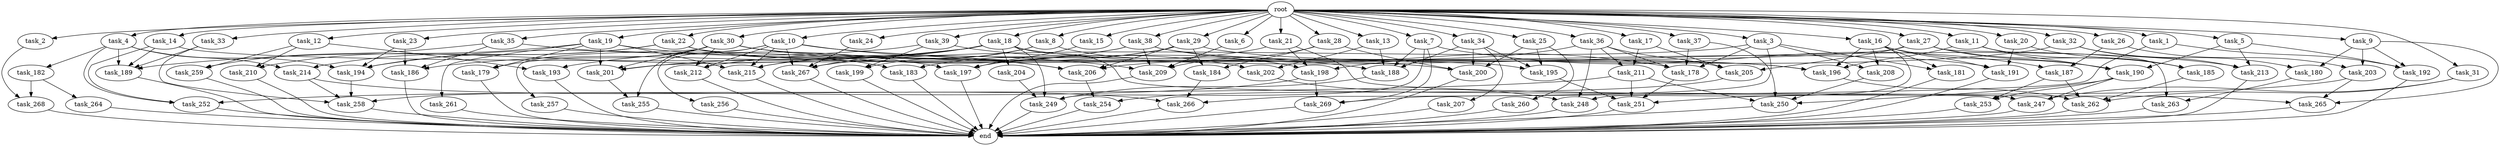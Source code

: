 digraph G {
  root [size="0.000000"];
  task_1 [size="1.024000"];
  task_2 [size="1.024000"];
  task_3 [size="1.024000"];
  task_4 [size="1.024000"];
  task_5 [size="1.024000"];
  task_6 [size="1.024000"];
  task_7 [size="1.024000"];
  task_8 [size="1.024000"];
  task_9 [size="1.024000"];
  task_10 [size="1.024000"];
  task_11 [size="1.024000"];
  task_12 [size="1.024000"];
  task_13 [size="1.024000"];
  task_14 [size="1.024000"];
  task_15 [size="1.024000"];
  task_16 [size="1.024000"];
  task_17 [size="1.024000"];
  task_18 [size="1.024000"];
  task_19 [size="1.024000"];
  task_20 [size="1.024000"];
  task_21 [size="1.024000"];
  task_22 [size="1.024000"];
  task_23 [size="1.024000"];
  task_24 [size="1.024000"];
  task_25 [size="1.024000"];
  task_26 [size="1.024000"];
  task_27 [size="1.024000"];
  task_28 [size="1.024000"];
  task_29 [size="1.024000"];
  task_30 [size="1.024000"];
  task_31 [size="1.024000"];
  task_32 [size="1.024000"];
  task_33 [size="1.024000"];
  task_34 [size="1.024000"];
  task_35 [size="1.024000"];
  task_36 [size="1.024000"];
  task_37 [size="1.024000"];
  task_38 [size="1.024000"];
  task_39 [size="1.024000"];
  task_178 [size="944892805.120000"];
  task_179 [size="214748364.800000"];
  task_180 [size="558345748.480000"];
  task_181 [size="352187318.272000"];
  task_182 [size="858993459.200000"];
  task_183 [size="1279900254.208000"];
  task_184 [size="730144440.320000"];
  task_185 [size="489626271.744000"];
  task_186 [size="1151051235.328000"];
  task_187 [size="627065225.216000"];
  task_188 [size="506806140.928000"];
  task_189 [size="1735166787.584000"];
  task_190 [size="360777252.864000"];
  task_191 [size="670014898.176000"];
  task_192 [size="249108103.168000"];
  task_193 [size="249108103.168000"];
  task_194 [size="2353642078.208000"];
  task_195 [size="867583393.792000"];
  task_196 [size="747324309.504000"];
  task_197 [size="944892805.120000"];
  task_198 [size="1357209665.536000"];
  task_199 [size="1073741824.000000"];
  task_200 [size="1614907703.296000"];
  task_201 [size="670014898.176000"];
  task_202 [size="292057776.128000"];
  task_203 [size="687194767.360000"];
  task_204 [size="420906795.008000"];
  task_205 [size="661424963.584000"];
  task_206 [size="1133871366.144000"];
  task_207 [size="137438953.472000"];
  task_208 [size="352187318.272000"];
  task_209 [size="901943132.160000"];
  task_210 [size="352187318.272000"];
  task_211 [size="627065225.216000"];
  task_212 [size="326417514.496000"];
  task_213 [size="919123001.344000"];
  task_214 [size="1717986918.400000"];
  task_215 [size="1632087572.480000"];
  task_247 [size="532575944.704000"];
  task_248 [size="712964571.136000"];
  task_249 [size="850403524.608000"];
  task_250 [size="1125281431.552000"];
  task_251 [size="876173328.384000"];
  task_252 [size="1494648619.008000"];
  task_253 [size="936302870.528000"];
  task_254 [size="1005022347.264000"];
  task_255 [size="635655159.808000"];
  task_256 [size="214748364.800000"];
  task_257 [size="77309411.328000"];
  task_258 [size="2138893713.408000"];
  task_259 [size="523986010.112000"];
  task_260 [size="309237645.312000"];
  task_261 [size="137438953.472000"];
  task_262 [size="1348619730.944000"];
  task_263 [size="343597383.680000"];
  task_264 [size="858993459.200000"];
  task_265 [size="695784701.952000"];
  task_266 [size="1236950581.248000"];
  task_267 [size="807453851.648000"];
  task_268 [size="1073741824.000000"];
  task_269 [size="807453851.648000"];
  end [size="0.000000"];

  root -> task_1 [size="1.000000"];
  root -> task_2 [size="1.000000"];
  root -> task_3 [size="1.000000"];
  root -> task_4 [size="1.000000"];
  root -> task_5 [size="1.000000"];
  root -> task_6 [size="1.000000"];
  root -> task_7 [size="1.000000"];
  root -> task_8 [size="1.000000"];
  root -> task_9 [size="1.000000"];
  root -> task_10 [size="1.000000"];
  root -> task_11 [size="1.000000"];
  root -> task_12 [size="1.000000"];
  root -> task_13 [size="1.000000"];
  root -> task_14 [size="1.000000"];
  root -> task_15 [size="1.000000"];
  root -> task_16 [size="1.000000"];
  root -> task_17 [size="1.000000"];
  root -> task_18 [size="1.000000"];
  root -> task_19 [size="1.000000"];
  root -> task_20 [size="1.000000"];
  root -> task_21 [size="1.000000"];
  root -> task_22 [size="1.000000"];
  root -> task_23 [size="1.000000"];
  root -> task_24 [size="1.000000"];
  root -> task_25 [size="1.000000"];
  root -> task_26 [size="1.000000"];
  root -> task_27 [size="1.000000"];
  root -> task_28 [size="1.000000"];
  root -> task_29 [size="1.000000"];
  root -> task_30 [size="1.000000"];
  root -> task_31 [size="1.000000"];
  root -> task_32 [size="1.000000"];
  root -> task_33 [size="1.000000"];
  root -> task_34 [size="1.000000"];
  root -> task_35 [size="1.000000"];
  root -> task_36 [size="1.000000"];
  root -> task_37 [size="1.000000"];
  root -> task_38 [size="1.000000"];
  root -> task_39 [size="1.000000"];
  task_1 -> task_192 [size="33554432.000000"];
  task_1 -> task_269 [size="33554432.000000"];
  task_2 -> task_268 [size="209715200.000000"];
  task_3 -> task_178 [size="134217728.000000"];
  task_3 -> task_181 [size="134217728.000000"];
  task_3 -> task_208 [size="134217728.000000"];
  task_3 -> task_266 [size="134217728.000000"];
  task_3 -> task_267 [size="134217728.000000"];
  task_4 -> task_182 [size="838860800.000000"];
  task_4 -> task_189 [size="838860800.000000"];
  task_4 -> task_194 [size="838860800.000000"];
  task_4 -> task_214 [size="838860800.000000"];
  task_4 -> task_252 [size="838860800.000000"];
  task_5 -> task_190 [size="75497472.000000"];
  task_5 -> task_192 [size="75497472.000000"];
  task_5 -> task_213 [size="75497472.000000"];
  task_6 -> task_209 [size="411041792.000000"];
  task_7 -> task_187 [size="75497472.000000"];
  task_7 -> task_188 [size="75497472.000000"];
  task_7 -> task_249 [size="75497472.000000"];
  task_7 -> task_269 [size="75497472.000000"];
  task_8 -> task_198 [size="838860800.000000"];
  task_8 -> task_199 [size="838860800.000000"];
  task_8 -> task_215 [size="838860800.000000"];
  task_9 -> task_180 [size="134217728.000000"];
  task_9 -> task_192 [size="134217728.000000"];
  task_9 -> task_203 [size="134217728.000000"];
  task_9 -> task_265 [size="134217728.000000"];
  task_10 -> task_188 [size="209715200.000000"];
  task_10 -> task_206 [size="209715200.000000"];
  task_10 -> task_212 [size="209715200.000000"];
  task_10 -> task_215 [size="209715200.000000"];
  task_10 -> task_255 [size="209715200.000000"];
  task_10 -> task_256 [size="209715200.000000"];
  task_10 -> task_267 [size="209715200.000000"];
  task_11 -> task_185 [size="33554432.000000"];
  task_11 -> task_190 [size="33554432.000000"];
  task_11 -> task_196 [size="33554432.000000"];
  task_12 -> task_193 [size="209715200.000000"];
  task_12 -> task_210 [size="209715200.000000"];
  task_12 -> task_259 [size="209715200.000000"];
  task_13 -> task_188 [size="75497472.000000"];
  task_13 -> task_202 [size="75497472.000000"];
  task_14 -> task_189 [size="411041792.000000"];
  task_14 -> task_195 [size="411041792.000000"];
  task_14 -> task_252 [size="411041792.000000"];
  task_15 -> task_197 [size="209715200.000000"];
  task_16 -> task_181 [size="209715200.000000"];
  task_16 -> task_190 [size="209715200.000000"];
  task_16 -> task_191 [size="209715200.000000"];
  task_16 -> task_196 [size="209715200.000000"];
  task_16 -> task_208 [size="209715200.000000"];
  task_16 -> task_248 [size="209715200.000000"];
  task_17 -> task_205 [size="536870912.000000"];
  task_17 -> task_211 [size="536870912.000000"];
  task_18 -> task_186 [size="411041792.000000"];
  task_18 -> task_189 [size="411041792.000000"];
  task_18 -> task_201 [size="411041792.000000"];
  task_18 -> task_204 [size="411041792.000000"];
  task_18 -> task_213 [size="411041792.000000"];
  task_18 -> task_247 [size="411041792.000000"];
  task_18 -> task_249 [size="411041792.000000"];
  task_18 -> task_267 [size="411041792.000000"];
  task_19 -> task_179 [size="134217728.000000"];
  task_19 -> task_201 [size="134217728.000000"];
  task_19 -> task_209 [size="134217728.000000"];
  task_19 -> task_210 [size="134217728.000000"];
  task_19 -> task_215 [size="134217728.000000"];
  task_19 -> task_261 [size="134217728.000000"];
  task_20 -> task_185 [size="411041792.000000"];
  task_20 -> task_191 [size="411041792.000000"];
  task_21 -> task_197 [size="411041792.000000"];
  task_21 -> task_198 [size="411041792.000000"];
  task_21 -> task_265 [size="411041792.000000"];
  task_22 -> task_183 [size="838860800.000000"];
  task_22 -> task_194 [size="838860800.000000"];
  task_22 -> task_200 [size="838860800.000000"];
  task_22 -> task_214 [size="838860800.000000"];
  task_23 -> task_186 [size="411041792.000000"];
  task_23 -> task_194 [size="411041792.000000"];
  task_24 -> task_267 [size="33554432.000000"];
  task_25 -> task_195 [size="301989888.000000"];
  task_25 -> task_200 [size="301989888.000000"];
  task_25 -> task_260 [size="301989888.000000"];
  task_26 -> task_187 [size="536870912.000000"];
  task_26 -> task_203 [size="536870912.000000"];
  task_27 -> task_185 [size="33554432.000000"];
  task_27 -> task_190 [size="33554432.000000"];
  task_27 -> task_201 [size="33554432.000000"];
  task_27 -> task_205 [size="33554432.000000"];
  task_27 -> task_263 [size="33554432.000000"];
  task_28 -> task_184 [size="301989888.000000"];
  task_28 -> task_200 [size="301989888.000000"];
  task_28 -> task_209 [size="301989888.000000"];
  task_29 -> task_183 [size="411041792.000000"];
  task_29 -> task_184 [size="411041792.000000"];
  task_29 -> task_196 [size="411041792.000000"];
  task_29 -> task_206 [size="411041792.000000"];
  task_29 -> task_215 [size="411041792.000000"];
  task_30 -> task_179 [size="75497472.000000"];
  task_30 -> task_196 [size="75497472.000000"];
  task_30 -> task_201 [size="75497472.000000"];
  task_30 -> task_206 [size="75497472.000000"];
  task_30 -> task_212 [size="75497472.000000"];
  task_30 -> task_257 [size="75497472.000000"];
  task_31 -> task_247 [size="33554432.000000"];
  task_31 -> task_262 [size="33554432.000000"];
  task_32 -> task_180 [size="411041792.000000"];
  task_32 -> task_206 [size="411041792.000000"];
  task_32 -> task_213 [size="411041792.000000"];
  task_33 -> task_189 [size="33554432.000000"];
  task_33 -> task_258 [size="33554432.000000"];
  task_34 -> task_188 [size="134217728.000000"];
  task_34 -> task_195 [size="134217728.000000"];
  task_34 -> task_200 [size="134217728.000000"];
  task_34 -> task_207 [size="134217728.000000"];
  task_35 -> task_186 [size="301989888.000000"];
  task_35 -> task_197 [size="301989888.000000"];
  task_35 -> task_259 [size="301989888.000000"];
  task_36 -> task_178 [size="75497472.000000"];
  task_36 -> task_198 [size="75497472.000000"];
  task_36 -> task_205 [size="75497472.000000"];
  task_36 -> task_211 [size="75497472.000000"];
  task_36 -> task_248 [size="75497472.000000"];
  task_37 -> task_178 [size="679477248.000000"];
  task_37 -> task_250 [size="679477248.000000"];
  task_38 -> task_178 [size="33554432.000000"];
  task_38 -> task_191 [size="33554432.000000"];
  task_38 -> task_193 [size="33554432.000000"];
  task_38 -> task_209 [size="33554432.000000"];
  task_38 -> task_212 [size="33554432.000000"];
  task_39 -> task_194 [size="209715200.000000"];
  task_39 -> task_199 [size="209715200.000000"];
  task_39 -> task_202 [size="209715200.000000"];
  task_178 -> task_251 [size="301989888.000000"];
  task_179 -> end [size="1.000000"];
  task_180 -> task_263 [size="301989888.000000"];
  task_181 -> end [size="1.000000"];
  task_182 -> task_264 [size="838860800.000000"];
  task_182 -> task_268 [size="838860800.000000"];
  task_183 -> end [size="1.000000"];
  task_184 -> task_266 [size="536870912.000000"];
  task_185 -> task_262 [size="33554432.000000"];
  task_186 -> end [size="1.000000"];
  task_187 -> task_253 [size="838860800.000000"];
  task_187 -> task_262 [size="838860800.000000"];
  task_188 -> task_249 [size="209715200.000000"];
  task_189 -> end [size="1.000000"];
  task_190 -> task_247 [size="75497472.000000"];
  task_190 -> task_250 [size="75497472.000000"];
  task_190 -> task_253 [size="75497472.000000"];
  task_191 -> end [size="1.000000"];
  task_192 -> end [size="1.000000"];
  task_193 -> end [size="1.000000"];
  task_194 -> task_258 [size="838860800.000000"];
  task_195 -> task_251 [size="209715200.000000"];
  task_196 -> task_262 [size="411041792.000000"];
  task_197 -> end [size="1.000000"];
  task_198 -> task_258 [size="679477248.000000"];
  task_198 -> task_269 [size="679477248.000000"];
  task_199 -> end [size="1.000000"];
  task_200 -> end [size="1.000000"];
  task_201 -> task_255 [size="411041792.000000"];
  task_202 -> task_248 [size="411041792.000000"];
  task_203 -> task_251 [size="134217728.000000"];
  task_203 -> task_265 [size="134217728.000000"];
  task_204 -> task_249 [size="134217728.000000"];
  task_205 -> task_254 [size="301989888.000000"];
  task_206 -> task_254 [size="679477248.000000"];
  task_207 -> end [size="1.000000"];
  task_208 -> task_250 [size="134217728.000000"];
  task_209 -> end [size="1.000000"];
  task_210 -> end [size="1.000000"];
  task_211 -> task_250 [size="209715200.000000"];
  task_211 -> task_251 [size="209715200.000000"];
  task_211 -> task_252 [size="209715200.000000"];
  task_212 -> end [size="1.000000"];
  task_213 -> end [size="1.000000"];
  task_214 -> task_258 [size="536870912.000000"];
  task_214 -> task_266 [size="536870912.000000"];
  task_215 -> end [size="1.000000"];
  task_247 -> end [size="1.000000"];
  task_248 -> end [size="1.000000"];
  task_249 -> end [size="1.000000"];
  task_250 -> end [size="1.000000"];
  task_251 -> end [size="1.000000"];
  task_252 -> end [size="1.000000"];
  task_253 -> end [size="1.000000"];
  task_254 -> end [size="1.000000"];
  task_255 -> end [size="1.000000"];
  task_256 -> end [size="1.000000"];
  task_257 -> end [size="1.000000"];
  task_258 -> end [size="1.000000"];
  task_259 -> end [size="1.000000"];
  task_260 -> end [size="1.000000"];
  task_261 -> end [size="1.000000"];
  task_262 -> end [size="1.000000"];
  task_263 -> end [size="1.000000"];
  task_264 -> end [size="1.000000"];
  task_265 -> end [size="1.000000"];
  task_266 -> end [size="1.000000"];
  task_267 -> end [size="1.000000"];
  task_268 -> end [size="1.000000"];
  task_269 -> end [size="1.000000"];
}
